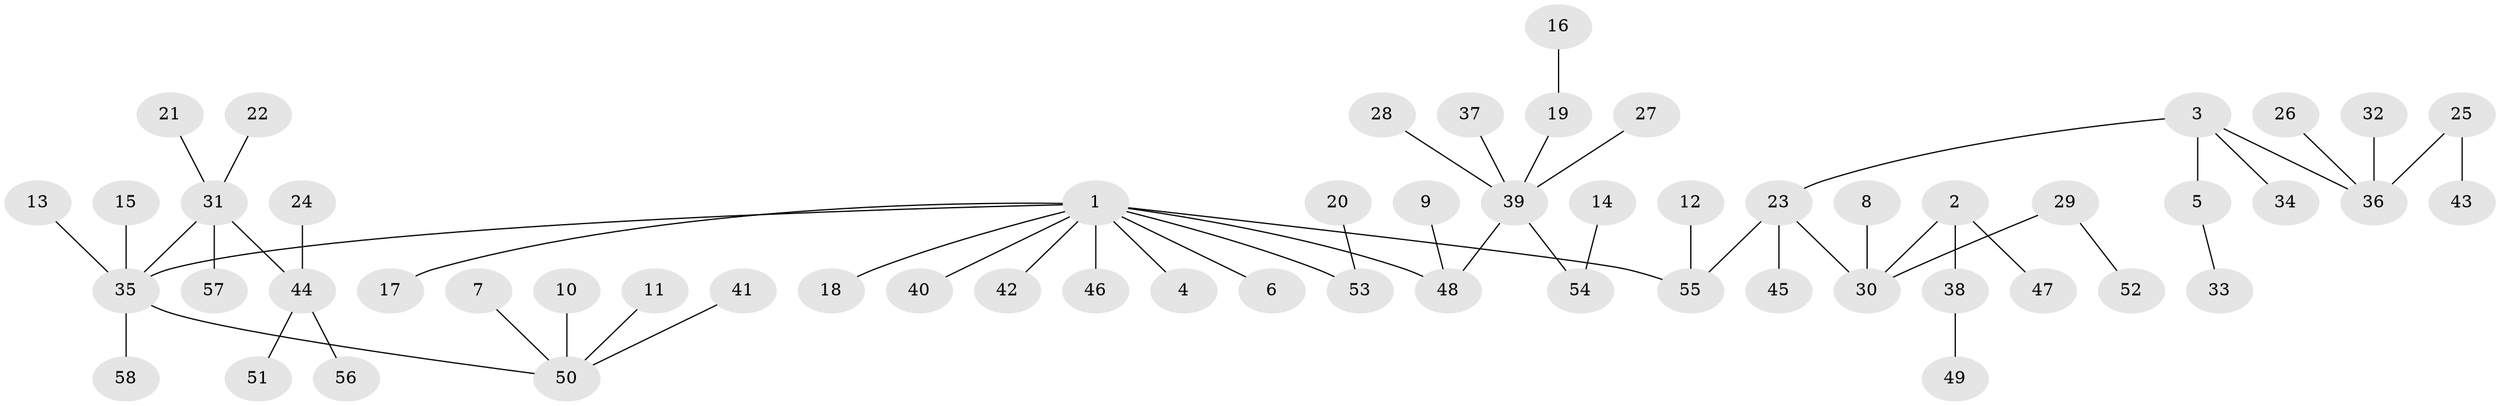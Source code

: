 // original degree distribution, {8: 0.017391304347826087, 5: 0.05217391304347826, 6: 0.02608695652173913, 2: 0.17391304347826086, 3: 0.09565217391304348, 4: 0.034782608695652174, 1: 0.591304347826087, 7: 0.008695652173913044}
// Generated by graph-tools (version 1.1) at 2025/26/03/09/25 03:26:31]
// undirected, 58 vertices, 57 edges
graph export_dot {
graph [start="1"]
  node [color=gray90,style=filled];
  1;
  2;
  3;
  4;
  5;
  6;
  7;
  8;
  9;
  10;
  11;
  12;
  13;
  14;
  15;
  16;
  17;
  18;
  19;
  20;
  21;
  22;
  23;
  24;
  25;
  26;
  27;
  28;
  29;
  30;
  31;
  32;
  33;
  34;
  35;
  36;
  37;
  38;
  39;
  40;
  41;
  42;
  43;
  44;
  45;
  46;
  47;
  48;
  49;
  50;
  51;
  52;
  53;
  54;
  55;
  56;
  57;
  58;
  1 -- 4 [weight=1.0];
  1 -- 6 [weight=1.0];
  1 -- 17 [weight=1.0];
  1 -- 18 [weight=1.0];
  1 -- 35 [weight=1.0];
  1 -- 40 [weight=1.0];
  1 -- 42 [weight=1.0];
  1 -- 46 [weight=1.0];
  1 -- 48 [weight=1.0];
  1 -- 53 [weight=1.0];
  1 -- 55 [weight=1.0];
  2 -- 30 [weight=1.0];
  2 -- 38 [weight=1.0];
  2 -- 47 [weight=1.0];
  3 -- 5 [weight=1.0];
  3 -- 23 [weight=1.0];
  3 -- 34 [weight=1.0];
  3 -- 36 [weight=1.0];
  5 -- 33 [weight=1.0];
  7 -- 50 [weight=1.0];
  8 -- 30 [weight=1.0];
  9 -- 48 [weight=1.0];
  10 -- 50 [weight=1.0];
  11 -- 50 [weight=1.0];
  12 -- 55 [weight=1.0];
  13 -- 35 [weight=1.0];
  14 -- 54 [weight=1.0];
  15 -- 35 [weight=1.0];
  16 -- 19 [weight=1.0];
  19 -- 39 [weight=1.0];
  20 -- 53 [weight=1.0];
  21 -- 31 [weight=1.0];
  22 -- 31 [weight=1.0];
  23 -- 30 [weight=1.0];
  23 -- 45 [weight=1.0];
  23 -- 55 [weight=1.0];
  24 -- 44 [weight=1.0];
  25 -- 36 [weight=1.0];
  25 -- 43 [weight=1.0];
  26 -- 36 [weight=1.0];
  27 -- 39 [weight=1.0];
  28 -- 39 [weight=1.0];
  29 -- 30 [weight=1.0];
  29 -- 52 [weight=1.0];
  31 -- 35 [weight=1.0];
  31 -- 44 [weight=1.0];
  31 -- 57 [weight=1.0];
  32 -- 36 [weight=1.0];
  35 -- 50 [weight=1.0];
  35 -- 58 [weight=1.0];
  37 -- 39 [weight=1.0];
  38 -- 49 [weight=1.0];
  39 -- 48 [weight=1.0];
  39 -- 54 [weight=1.0];
  41 -- 50 [weight=1.0];
  44 -- 51 [weight=1.0];
  44 -- 56 [weight=1.0];
}
